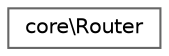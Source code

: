 digraph "Graphical Class Hierarchy"
{
 // LATEX_PDF_SIZE
  bgcolor="transparent";
  edge [fontname=Helvetica,fontsize=10,labelfontname=Helvetica,labelfontsize=10];
  node [fontname=Helvetica,fontsize=10,shape=box,height=0.2,width=0.4];
  rankdir="LR";
  Node0 [id="Node000000",label="core\\Router",height=0.2,width=0.4,color="grey40", fillcolor="white", style="filled",URL="$classcore_1_1_router.html",tooltip=" "];
}
